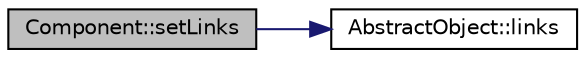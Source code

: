 digraph "Component::setLinks"
{
  edge [fontname="Helvetica",fontsize="10",labelfontname="Helvetica",labelfontsize="10"];
  node [fontname="Helvetica",fontsize="10",shape=record];
  rankdir="LR";
  Node772 [label="Component::setLinks",height=0.2,width=0.4,color="black", fillcolor="grey75", style="filled", fontcolor="black"];
  Node772 -> Node773 [color="midnightblue",fontsize="10",style="solid",fontname="Helvetica"];
  Node773 [label="AbstractObject::links",height=0.2,width=0.4,color="black", fillcolor="white", style="filled",URL="$classAbstractObject.html#a274595dc90ceaf2e675623b3d07a912c"];
}
